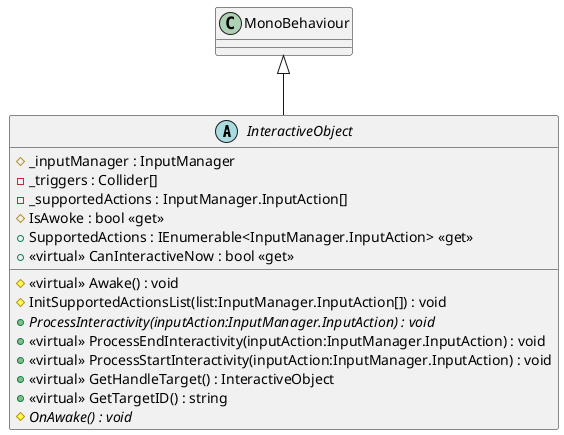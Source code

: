 @startuml
abstract class InteractiveObject {
    # _inputManager : InputManager
    - _triggers : Collider[]
    - _supportedActions : InputManager.InputAction[]
    # IsAwoke : bool <<get>>
    + SupportedActions : IEnumerable<InputManager.InputAction> <<get>>
    # <<virtual>> Awake() : void
    # InitSupportedActionsList(list:InputManager.InputAction[]) : void
    + {abstract} ProcessInteractivity(inputAction:InputManager.InputAction) : void
    + <<virtual>> ProcessEndInteractivity(inputAction:InputManager.InputAction) : void
    + <<virtual>> ProcessStartInteractivity(inputAction:InputManager.InputAction) : void
    + <<virtual>> GetHandleTarget() : InteractiveObject
    + <<virtual>> GetTargetID() : string
    + <<virtual>> CanInteractiveNow : bool <<get>>
    # {abstract} OnAwake() : void
}
MonoBehaviour <|-- InteractiveObject
@enduml
